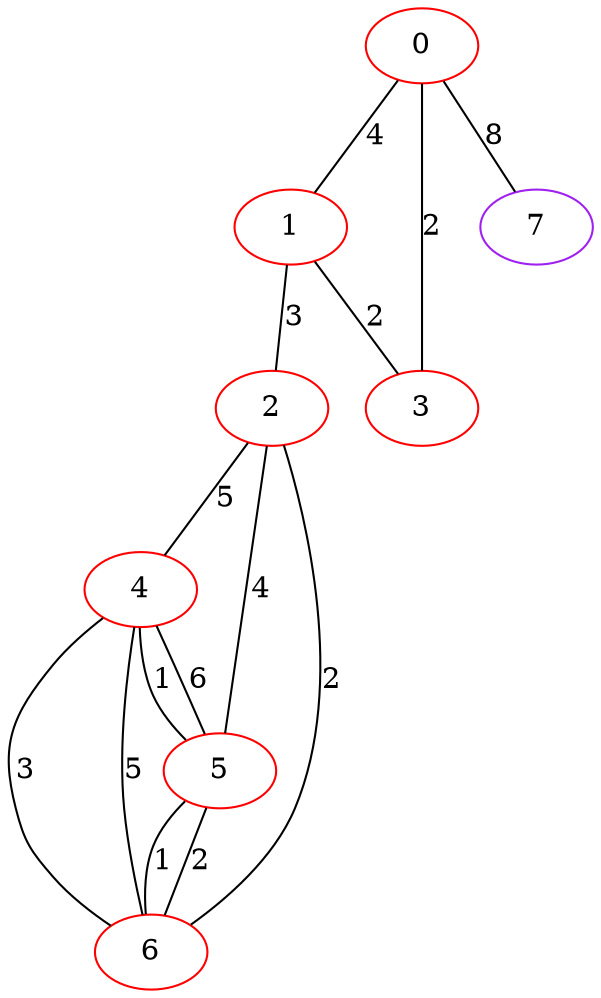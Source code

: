 graph "" {
0 [color=red, weight=1];
1 [color=red, weight=1];
2 [color=red, weight=1];
3 [color=red, weight=1];
4 [color=red, weight=1];
5 [color=red, weight=1];
6 [color=red, weight=1];
7 [color=purple, weight=4];
0 -- 1  [key=0, label=4];
0 -- 3  [key=0, label=2];
0 -- 7  [key=0, label=8];
1 -- 2  [key=0, label=3];
1 -- 3  [key=0, label=2];
2 -- 4  [key=0, label=5];
2 -- 5  [key=0, label=4];
2 -- 6  [key=0, label=2];
4 -- 5  [key=0, label=1];
4 -- 5  [key=1, label=6];
4 -- 6  [key=0, label=3];
4 -- 6  [key=1, label=5];
5 -- 6  [key=0, label=2];
5 -- 6  [key=1, label=1];
}
